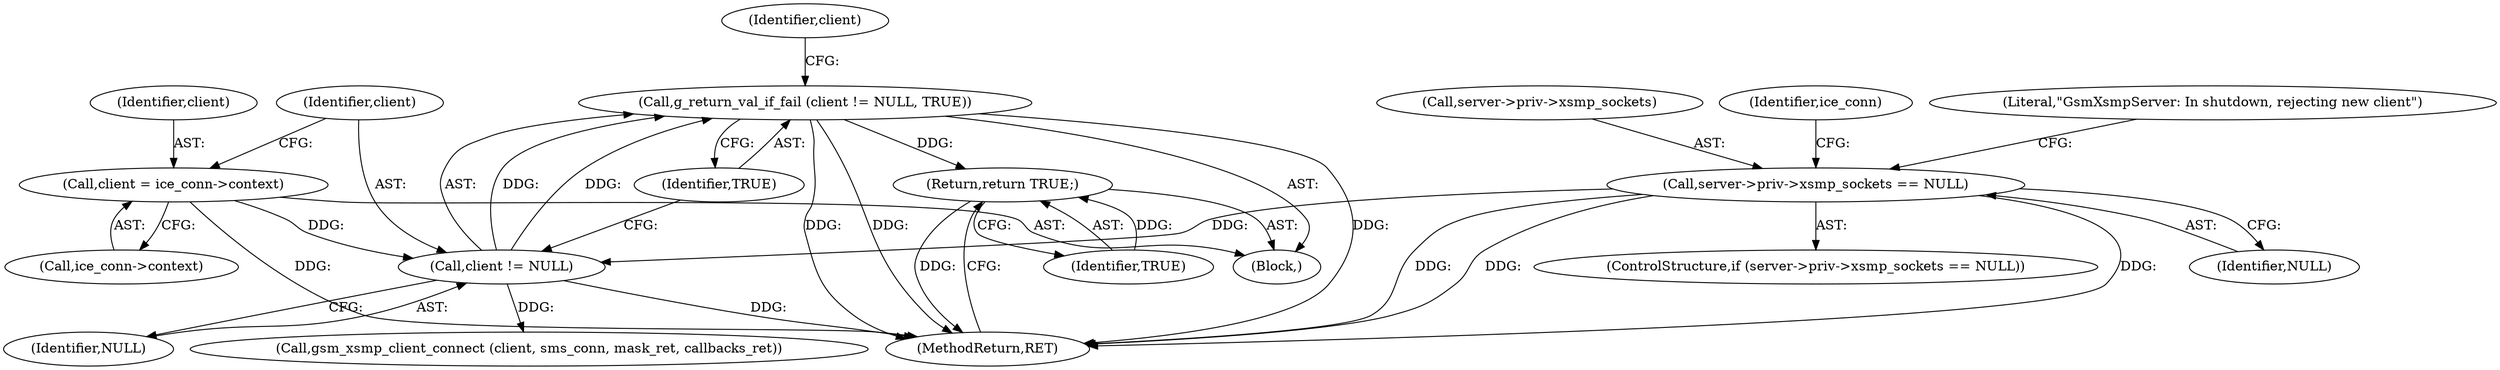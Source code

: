 digraph "1_gnome-session_b0dc999e0b45355314616321dbb6cb71e729fc9d_4@del" {
"1000138" [label="(Call,g_return_val_if_fail (client != NULL, TRUE))"];
"1000139" [label="(Call,client != NULL)"];
"1000133" [label="(Call,client = ice_conn->context)"];
"1000111" [label="(Call,server->priv->xsmp_sockets == NULL)"];
"1000148" [label="(Return,return TRUE;)"];
"1000139" [label="(Call,client != NULL)"];
"1000117" [label="(Identifier,NULL)"];
"1000112" [label="(Call,server->priv->xsmp_sockets)"];
"1000110" [label="(ControlStructure,if (server->priv->xsmp_sockets == NULL))"];
"1000130" [label="(Identifier,ice_conn)"];
"1000107" [label="(Block,)"];
"1000134" [label="(Identifier,client)"];
"1000144" [label="(Identifier,client)"];
"1000148" [label="(Return,return TRUE;)"];
"1000120" [label="(Literal,\"GsmXsmpServer: In shutdown, rejecting new client\")"];
"1000149" [label="(Identifier,TRUE)"];
"1000142" [label="(Identifier,TRUE)"];
"1000133" [label="(Call,client = ice_conn->context)"];
"1000143" [label="(Call,gsm_xsmp_client_connect (client, sms_conn, mask_ret, callbacks_ret))"];
"1000111" [label="(Call,server->priv->xsmp_sockets == NULL)"];
"1000150" [label="(MethodReturn,RET)"];
"1000141" [label="(Identifier,NULL)"];
"1000138" [label="(Call,g_return_val_if_fail (client != NULL, TRUE))"];
"1000140" [label="(Identifier,client)"];
"1000135" [label="(Call,ice_conn->context)"];
"1000138" -> "1000107"  [label="AST: "];
"1000138" -> "1000142"  [label="CFG: "];
"1000139" -> "1000138"  [label="AST: "];
"1000142" -> "1000138"  [label="AST: "];
"1000144" -> "1000138"  [label="CFG: "];
"1000138" -> "1000150"  [label="DDG: "];
"1000138" -> "1000150"  [label="DDG: "];
"1000138" -> "1000150"  [label="DDG: "];
"1000139" -> "1000138"  [label="DDG: "];
"1000139" -> "1000138"  [label="DDG: "];
"1000138" -> "1000148"  [label="DDG: "];
"1000139" -> "1000141"  [label="CFG: "];
"1000140" -> "1000139"  [label="AST: "];
"1000141" -> "1000139"  [label="AST: "];
"1000142" -> "1000139"  [label="CFG: "];
"1000139" -> "1000150"  [label="DDG: "];
"1000133" -> "1000139"  [label="DDG: "];
"1000111" -> "1000139"  [label="DDG: "];
"1000139" -> "1000143"  [label="DDG: "];
"1000133" -> "1000107"  [label="AST: "];
"1000133" -> "1000135"  [label="CFG: "];
"1000134" -> "1000133"  [label="AST: "];
"1000135" -> "1000133"  [label="AST: "];
"1000140" -> "1000133"  [label="CFG: "];
"1000133" -> "1000150"  [label="DDG: "];
"1000111" -> "1000110"  [label="AST: "];
"1000111" -> "1000117"  [label="CFG: "];
"1000112" -> "1000111"  [label="AST: "];
"1000117" -> "1000111"  [label="AST: "];
"1000120" -> "1000111"  [label="CFG: "];
"1000130" -> "1000111"  [label="CFG: "];
"1000111" -> "1000150"  [label="DDG: "];
"1000111" -> "1000150"  [label="DDG: "];
"1000111" -> "1000150"  [label="DDG: "];
"1000148" -> "1000107"  [label="AST: "];
"1000148" -> "1000149"  [label="CFG: "];
"1000149" -> "1000148"  [label="AST: "];
"1000150" -> "1000148"  [label="CFG: "];
"1000148" -> "1000150"  [label="DDG: "];
"1000149" -> "1000148"  [label="DDG: "];
}
